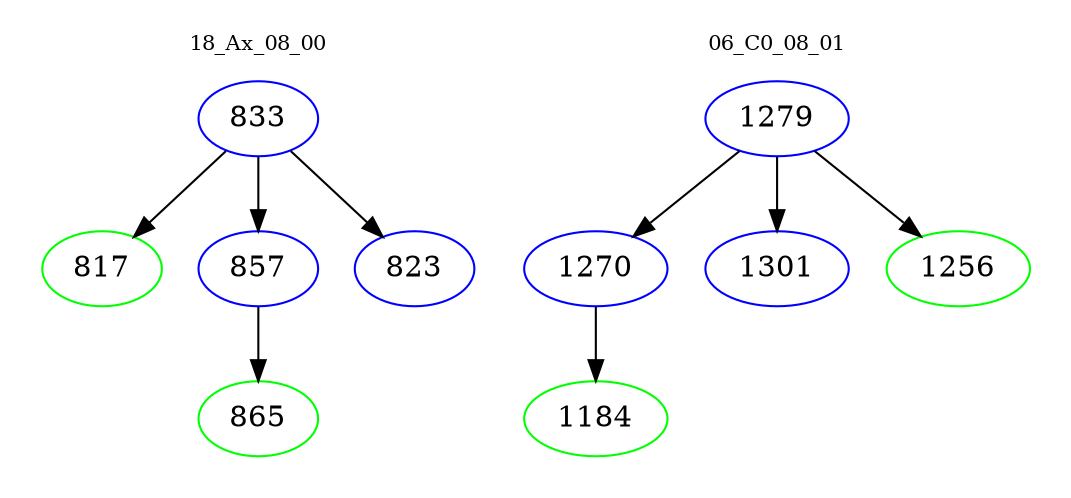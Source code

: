 digraph{
subgraph cluster_0 {
color = white
label = "18_Ax_08_00";
fontsize=10;
T0_833 [label="833", color="blue"]
T0_833 -> T0_817 [color="black"]
T0_817 [label="817", color="green"]
T0_833 -> T0_857 [color="black"]
T0_857 [label="857", color="blue"]
T0_857 -> T0_865 [color="black"]
T0_865 [label="865", color="green"]
T0_833 -> T0_823 [color="black"]
T0_823 [label="823", color="blue"]
}
subgraph cluster_1 {
color = white
label = "06_C0_08_01";
fontsize=10;
T1_1279 [label="1279", color="blue"]
T1_1279 -> T1_1270 [color="black"]
T1_1270 [label="1270", color="blue"]
T1_1270 -> T1_1184 [color="black"]
T1_1184 [label="1184", color="green"]
T1_1279 -> T1_1301 [color="black"]
T1_1301 [label="1301", color="blue"]
T1_1279 -> T1_1256 [color="black"]
T1_1256 [label="1256", color="green"]
}
}
